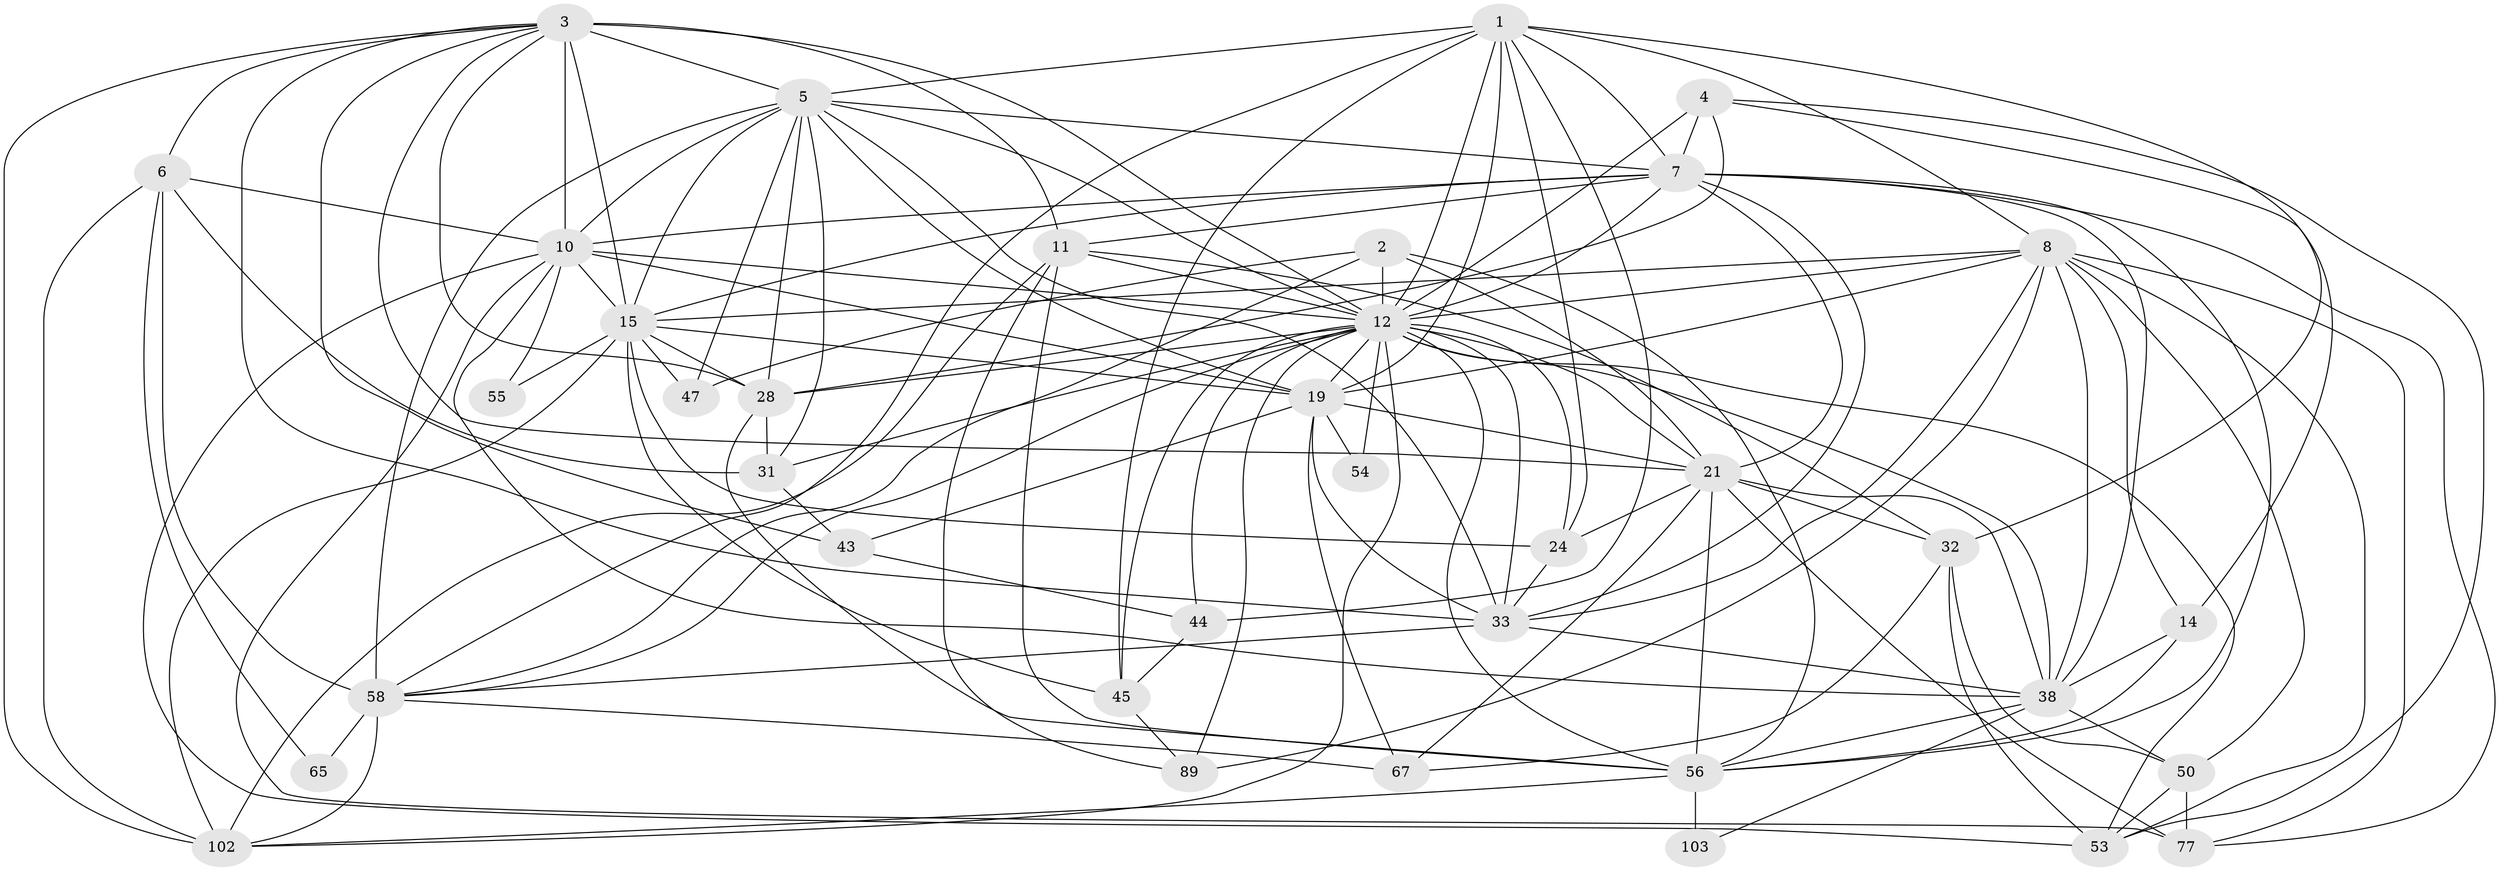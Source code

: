 // original degree distribution, {4: 0.272, 2: 0.136, 5: 0.168, 3: 0.28, 7: 0.072, 6: 0.064, 9: 0.008}
// Generated by graph-tools (version 1.1) at 2025/18/03/04/25 18:18:59]
// undirected, 37 vertices, 134 edges
graph export_dot {
graph [start="1"]
  node [color=gray90,style=filled];
  1 [super="+37+18+62"];
  2 [super="+114+63"];
  3 [super="+123+100+40"];
  4 [super="+60"];
  5 [super="+106+48"];
  6 [super="+90+92"];
  7 [super="+9"];
  8 [super="+68+23+26"];
  10 [super="+20+52+13"];
  11 [super="+110"];
  12 [super="+22+16+85+46"];
  14 [super="+96+118"];
  15 [super="+79+29+57+69"];
  19 [super="+61+42"];
  21 [super="+78+109+39"];
  24 [super="+83"];
  28 [super="+93"];
  31 [super="+94"];
  32 [super="+97"];
  33 [super="+80+36"];
  38 [super="+66+72"];
  43 [super="+95"];
  44 [super="+91"];
  45 [super="+112"];
  47;
  50 [super="+74+113"];
  53 [super="+115"];
  54;
  55;
  56 [super="+59"];
  58 [super="+71+120+81"];
  65;
  67;
  77 [super="+105"];
  89 [super="+119"];
  102 [super="+104"];
  103;
  1 -- 32;
  1 -- 24;
  1 -- 45 [weight=2];
  1 -- 19;
  1 -- 5;
  1 -- 12;
  1 -- 58;
  1 -- 8;
  1 -- 7;
  1 -- 44;
  2 -- 21;
  2 -- 12 [weight=3];
  2 -- 47;
  2 -- 56;
  2 -- 58;
  3 -- 21;
  3 -- 15 [weight=2];
  3 -- 12 [weight=2];
  3 -- 10;
  3 -- 6;
  3 -- 5;
  3 -- 33;
  3 -- 102;
  3 -- 43;
  3 -- 11;
  3 -- 28;
  4 -- 53;
  4 -- 28;
  4 -- 12 [weight=2];
  4 -- 14;
  4 -- 7;
  5 -- 58 [weight=2];
  5 -- 19 [weight=2];
  5 -- 31;
  5 -- 12;
  5 -- 33;
  5 -- 7;
  5 -- 10;
  5 -- 47;
  5 -- 15;
  5 -- 28;
  6 -- 65;
  6 -- 102;
  6 -- 58 [weight=2];
  6 -- 31;
  6 -- 10;
  7 -- 38;
  7 -- 10 [weight=4];
  7 -- 11;
  7 -- 12;
  7 -- 15;
  7 -- 21;
  7 -- 33;
  7 -- 56;
  7 -- 77;
  8 -- 12 [weight=4];
  8 -- 15;
  8 -- 38 [weight=2];
  8 -- 14;
  8 -- 50;
  8 -- 33;
  8 -- 77;
  8 -- 53;
  8 -- 19;
  8 -- 89;
  10 -- 19;
  10 -- 15 [weight=2];
  10 -- 77;
  10 -- 53;
  10 -- 38;
  10 -- 55;
  10 -- 12 [weight=3];
  11 -- 32;
  11 -- 102;
  11 -- 89;
  11 -- 56;
  11 -- 12;
  12 -- 31;
  12 -- 102;
  12 -- 44;
  12 -- 54;
  12 -- 19;
  12 -- 45;
  12 -- 38;
  12 -- 21;
  12 -- 33;
  12 -- 56;
  12 -- 53;
  12 -- 24;
  12 -- 89;
  12 -- 28;
  12 -- 58;
  14 -- 38;
  14 -- 56;
  15 -- 47;
  15 -- 55;
  15 -- 24;
  15 -- 102;
  15 -- 19;
  15 -- 45;
  15 -- 28;
  19 -- 67;
  19 -- 43;
  19 -- 33;
  19 -- 21;
  19 -- 54;
  21 -- 24;
  21 -- 77;
  21 -- 32;
  21 -- 67;
  21 -- 38;
  21 -- 56 [weight=2];
  24 -- 33;
  28 -- 31;
  28 -- 56;
  31 -- 43 [weight=2];
  32 -- 67;
  32 -- 53;
  32 -- 50;
  33 -- 38;
  33 -- 58;
  38 -- 50;
  38 -- 103;
  38 -- 56;
  43 -- 44;
  44 -- 45;
  45 -- 89;
  50 -- 77;
  50 -- 53;
  56 -- 102;
  56 -- 103 [weight=2];
  58 -- 65;
  58 -- 67;
  58 -- 102;
}
